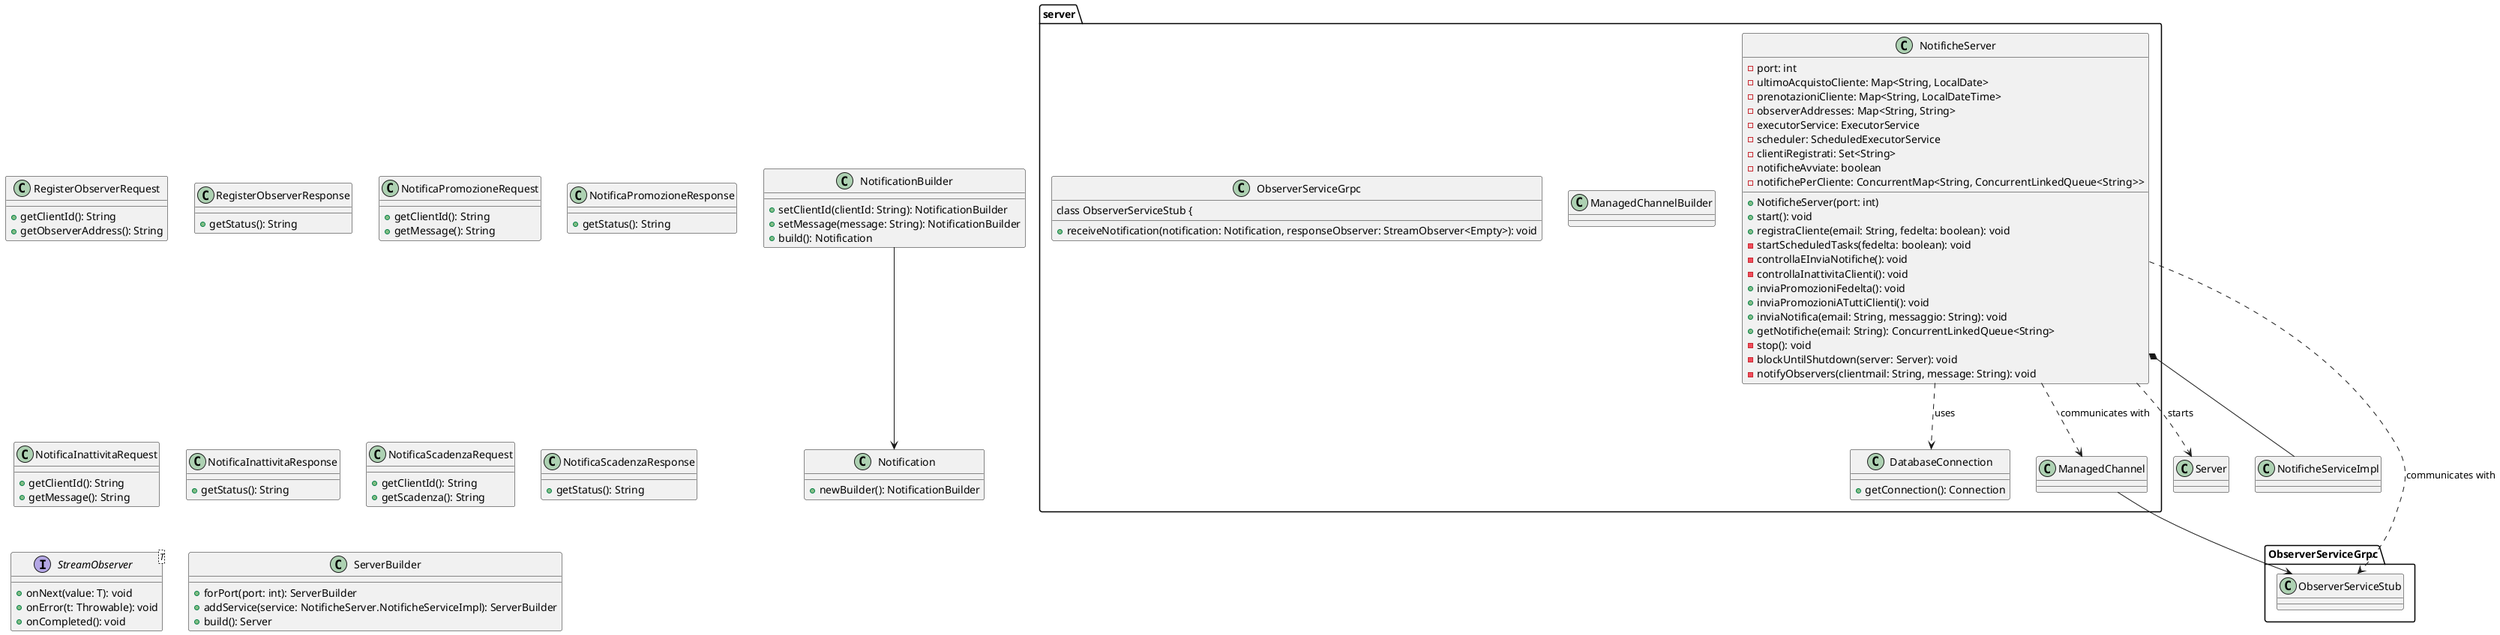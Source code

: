@startuml

package server {

    class NotificheServer {
        - port: int
        - ultimoAcquistoCliente: Map<String, LocalDate>
        - prenotazioniCliente: Map<String, LocalDateTime>
        - observerAddresses: Map<String, String>
        - executorService: ExecutorService
        - scheduler: ScheduledExecutorService
        - clientiRegistrati: Set<String>
        - notificheAvviate: boolean
        - notifichePerCliente: ConcurrentMap<String, ConcurrentLinkedQueue<String>>
        + NotificheServer(port: int)
        + start(): void
        + registraCliente(email: String, fedelta: boolean): void
        - startScheduledTasks(fedelta: boolean): void
        - controllaEInviaNotifiche(): void
        - controllaInattivitaClienti(): void
        + inviaPromozioniFedelta(): void
        + inviaPromozioniATuttiClienti(): void
        + inviaNotifica(email: String, messaggio: String): void
        + getNotifiche(email: String): ConcurrentLinkedQueue<String>
        - stop(): void
        - blockUntilShutdown(server: Server): void
        - notifyObservers(clientmail: String, message: String): void
    }

    class DatabaseConnection {
        + getConnection(): Connection
    }

    class ManagedChannel
    class ManagedChannelBuilder
    class ObserverServiceGrpc {
        class ObserverServiceStub {
            + receiveNotification(notification: Notification, responseObserver: StreamObserver<Empty>): void
        }
    }

    class Notification {
        + newBuilder(): NotificationBuilder
    }

    class NotificationBuilder {
        + setClientId(clientId: String): NotificationBuilder
        + setMessage(message: String): NotificationBuilder
        + build(): Notification
    }

    class RegisterObserverRequest {
        + getClientId(): String
        + getObserverAddress(): String
    }

    class RegisterObserverResponse {
        + getStatus(): String
    }

    class NotificaPromozioneRequest {
        + getClientId(): String
        + getMessage(): String
    }

    class NotificaPromozioneResponse {
        + getStatus(): String
    }

    class NotificaInattivitaRequest {
        + getClientId(): String
        + getMessage(): String
    }

    class NotificaInattivitaResponse {
        + getStatus(): String
    }

    class NotificaScadenzaRequest {
        + getClientId(): String
        + getScadenza(): String
    }

    class NotificaScadenzaResponse {
        + getStatus(): String
    }

    interface StreamObserver<T> {
        + onNext(value: T): void
        + onError(t: Throwable): void
        + onCompleted(): void
    }

    class Server
    class ServerBuilder {
        + forPort(port: int): ServerBuilder
        + addService(service: NotificheServer.NotificheServiceImpl): ServerBuilder
        + build(): Server
    }

    ManagedChannel --> ObserverServiceGrpc.ObserverServiceStub
    NotificationBuilder --> Notification
    NotificheServer *-- NotificheServiceImpl
    NotificheServer ..> DatabaseConnection : uses
    NotificheServer ..> Server : starts
    NotificheServer ..> ManagedChannel : communicates with
    NotificheServer ..> ObserverServiceGrpc.ObserverServiceStub : communicates with

}

@enduml

